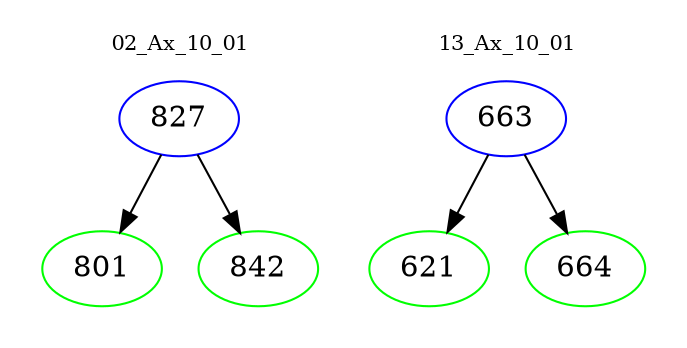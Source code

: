 digraph{
subgraph cluster_0 {
color = white
label = "02_Ax_10_01";
fontsize=10;
T0_827 [label="827", color="blue"]
T0_827 -> T0_801 [color="black"]
T0_801 [label="801", color="green"]
T0_827 -> T0_842 [color="black"]
T0_842 [label="842", color="green"]
}
subgraph cluster_1 {
color = white
label = "13_Ax_10_01";
fontsize=10;
T1_663 [label="663", color="blue"]
T1_663 -> T1_621 [color="black"]
T1_621 [label="621", color="green"]
T1_663 -> T1_664 [color="black"]
T1_664 [label="664", color="green"]
}
}
